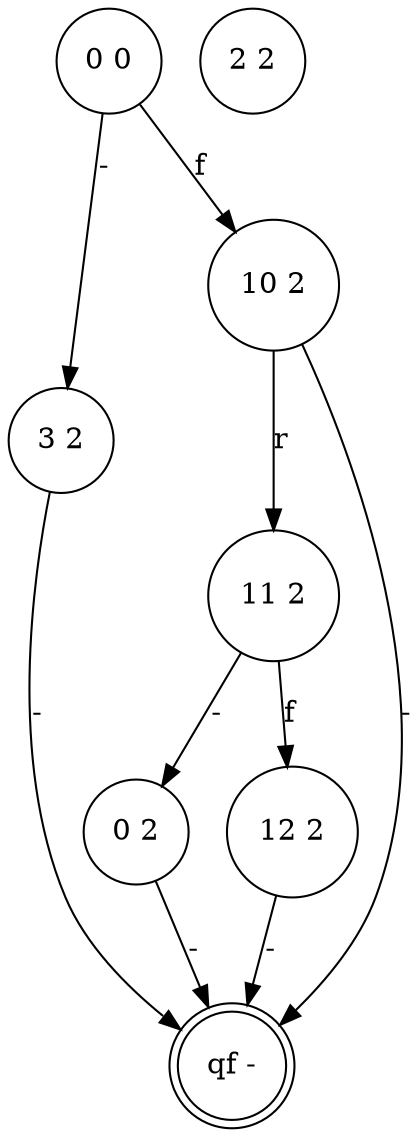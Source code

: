 digraph 3 {
	"3 2" [shape=circle]
	"10 2" [shape=circle]
	"11 2" [shape=circle]
	"0 2" [shape=circle]
	"12 2" [shape=circle]
	"qf -" [shape=doublecircle]
	"0 0" [shape=circle]
	"2 2" [shape=circle]
	"10 2" -> "11 2" [label=r]
	"11 2" -> "0 2" [label="-"]
	"11 2" -> "12 2" [label=f]
	"3 2" -> "qf -" [label="-"]
	"10 2" -> "qf -" [label="-"]
	"0 2" -> "qf -" [label="-"]
	"12 2" -> "qf -" [label="-"]
	"0 0" -> "3 2" [label="-"]
	"0 0" -> "10 2" [label=f]
}
